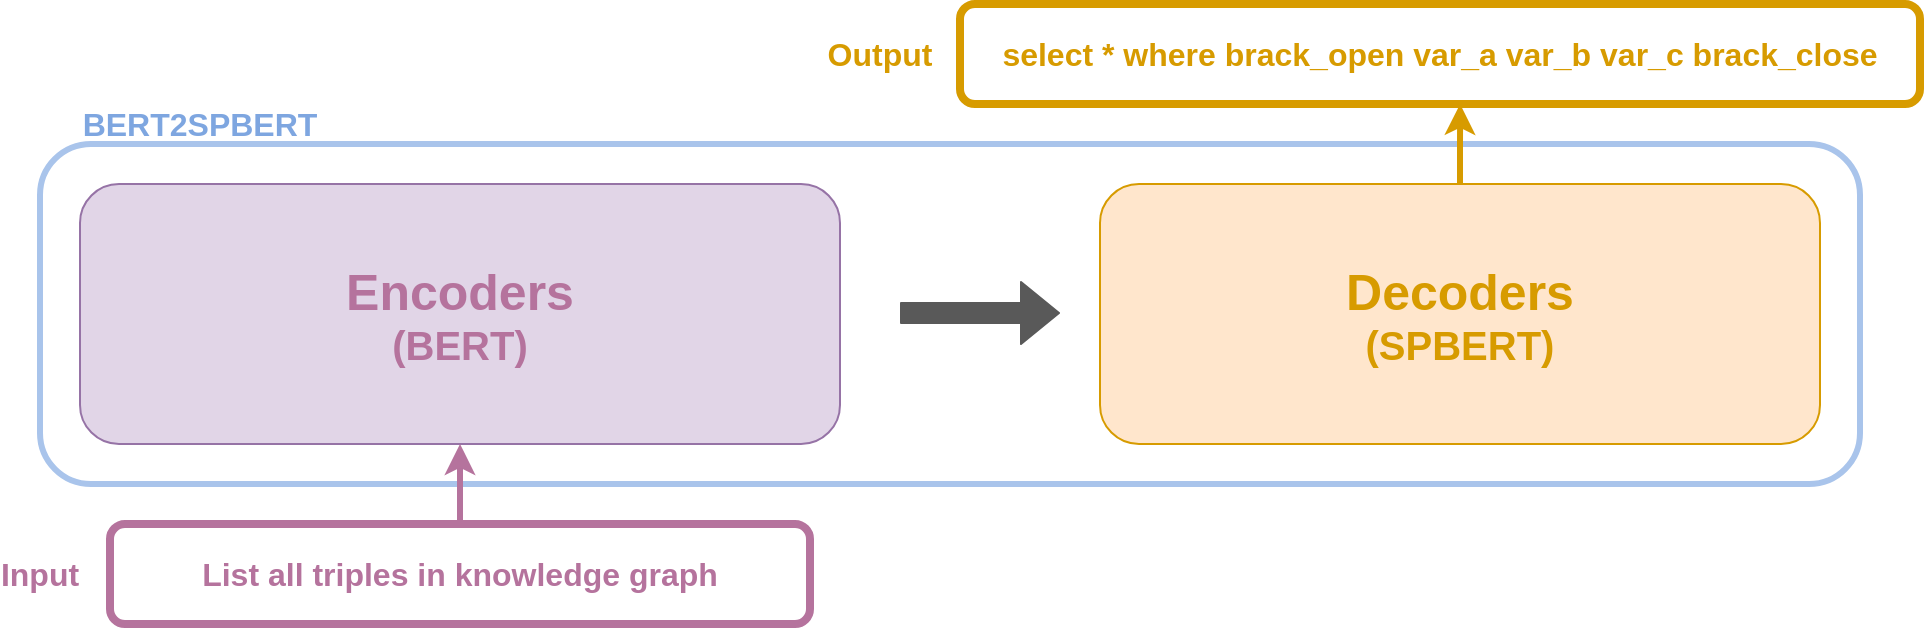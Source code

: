 <mxfile version="14.8.4" type="github"><diagram id="yYpkoWyPaHx_6ZWeRjdb" name="Page-1"><mxGraphModel dx="1422" dy="715" grid="1" gridSize="10" guides="1" tooltips="1" connect="1" arrows="1" fold="1" page="1" pageScale="1" pageWidth="850" pageHeight="1100" math="0" shadow="0"><root><mxCell id="0"/><mxCell id="1" parent="0"/><mxCell id="OMUPXjPz4etpDcCAT5y--14" value="" style="rounded=1;whiteSpace=wrap;html=1;shadow=0;glass=0;labelBackgroundColor=none;sketch=0;fontSize=16;fontColor=#D79B00;strokeWidth=3;align=left;fillColor=none;strokeColor=#A9C4EB;" vertex="1" parent="1"><mxGeometry x="80" y="250" width="910" height="170" as="geometry"/></mxCell><mxCell id="OMUPXjPz4etpDcCAT5y--1" value="&lt;font&gt;&lt;span style=&quot;font-size: 25px&quot;&gt;Encoders&lt;/span&gt;&lt;br&gt;&lt;font style=&quot;font-size: 20px&quot;&gt;(BERT)&lt;/font&gt;&lt;br&gt;&lt;/font&gt;" style="rounded=1;whiteSpace=wrap;html=1;fillColor=#e1d5e7;strokeColor=#9673a6;fontColor=#B5739D;fontStyle=1" vertex="1" parent="1"><mxGeometry x="100" y="270" width="380" height="130" as="geometry"/></mxCell><mxCell id="OMUPXjPz4etpDcCAT5y--7" style="edgeStyle=orthogonalEdgeStyle;rounded=0;orthogonalLoop=1;jettySize=auto;html=1;entryX=0.521;entryY=1;entryDx=0;entryDy=0;entryPerimeter=0;labelBackgroundColor=#000000;fontSize=16;fontColor=#D79B00;strokeWidth=3;fillColor=#595959;strokeColor=#D79B00;" edge="1" parent="1" source="OMUPXjPz4etpDcCAT5y--2" target="OMUPXjPz4etpDcCAT5y--6"><mxGeometry relative="1" as="geometry"/></mxCell><mxCell id="OMUPXjPz4etpDcCAT5y--2" value="&lt;font&gt;&lt;span style=&quot;font-size: 25px&quot;&gt;Decoders&lt;/span&gt;&lt;br&gt;&lt;font style=&quot;font-size: 20px&quot;&gt;(SPBERT)&lt;/font&gt;&lt;br&gt;&lt;/font&gt;" style="rounded=1;whiteSpace=wrap;html=1;fillColor=#ffe6cc;fontStyle=1;strokeColor=#D79B00;fontColor=#D79B00;" vertex="1" parent="1"><mxGeometry x="610" y="270" width="360" height="130" as="geometry"/></mxCell><mxCell id="OMUPXjPz4etpDcCAT5y--3" value="" style="shape=flexArrow;endArrow=classic;html=1;labelBackgroundColor=#000000;fillColor=#595959;strokeColor=#595959;" edge="1" parent="1"><mxGeometry width="50" height="50" relative="1" as="geometry"><mxPoint x="510" y="334.5" as="sourcePoint"/><mxPoint x="590" y="334.5" as="targetPoint"/></mxGeometry></mxCell><mxCell id="OMUPXjPz4etpDcCAT5y--5" style="edgeStyle=orthogonalEdgeStyle;rounded=0;orthogonalLoop=1;jettySize=auto;html=1;entryX=0.5;entryY=1;entryDx=0;entryDy=0;labelBackgroundColor=#000000;fontSize=16;fontColor=#B5739D;fillColor=#595959;strokeWidth=3;strokeColor=#B5739D;" edge="1" parent="1" source="OMUPXjPz4etpDcCAT5y--4" target="OMUPXjPz4etpDcCAT5y--1"><mxGeometry relative="1" as="geometry"/></mxCell><mxCell id="OMUPXjPz4etpDcCAT5y--4" value="List all triples in knowledge graph" style="rounded=1;whiteSpace=wrap;html=1;fontSize=16;strokeWidth=4;fontStyle=1;labelBorderColor=none;labelBackgroundColor=none;fontColor=#B5739D;strokeColor=#B5739D;" vertex="1" parent="1"><mxGeometry x="115" y="440" width="350" height="50" as="geometry"/></mxCell><mxCell id="OMUPXjPz4etpDcCAT5y--6" value="select * where brack_open var_a var_b var_c brack_close" style="rounded=1;whiteSpace=wrap;html=1;fontSize=16;strokeWidth=4;fontStyle=1;labelBorderColor=none;labelBackgroundColor=none;fontColor=#D79B00;strokeColor=#D79B00;" vertex="1" parent="1"><mxGeometry x="540" y="180" width="480" height="50" as="geometry"/></mxCell><mxCell id="OMUPXjPz4etpDcCAT5y--8" value="Input" style="text;html=1;strokeColor=none;fillColor=none;align=center;verticalAlign=middle;whiteSpace=wrap;rounded=0;labelBackgroundColor=none;fontSize=16;fontStyle=1;fontColor=#B5739D;" vertex="1" parent="1"><mxGeometry x="60" y="455" width="40" height="20" as="geometry"/></mxCell><mxCell id="OMUPXjPz4etpDcCAT5y--9" value="Output" style="text;html=1;strokeColor=none;fillColor=none;align=center;verticalAlign=middle;whiteSpace=wrap;rounded=0;labelBackgroundColor=none;fontSize=16;fontStyle=1;fontColor=#D79B00;" vertex="1" parent="1"><mxGeometry x="480" y="195" width="40" height="20" as="geometry"/></mxCell><mxCell id="OMUPXjPz4etpDcCAT5y--15" value="BERT2SPBERT" style="text;html=1;strokeColor=none;fillColor=none;align=center;verticalAlign=middle;whiteSpace=wrap;rounded=0;shadow=0;glass=0;labelBackgroundColor=none;sketch=0;fontSize=16;fontStyle=1;fontColor=#7EA6E0;" vertex="1" parent="1"><mxGeometry x="140" y="230" width="40" height="20" as="geometry"/></mxCell></root></mxGraphModel></diagram></mxfile>
